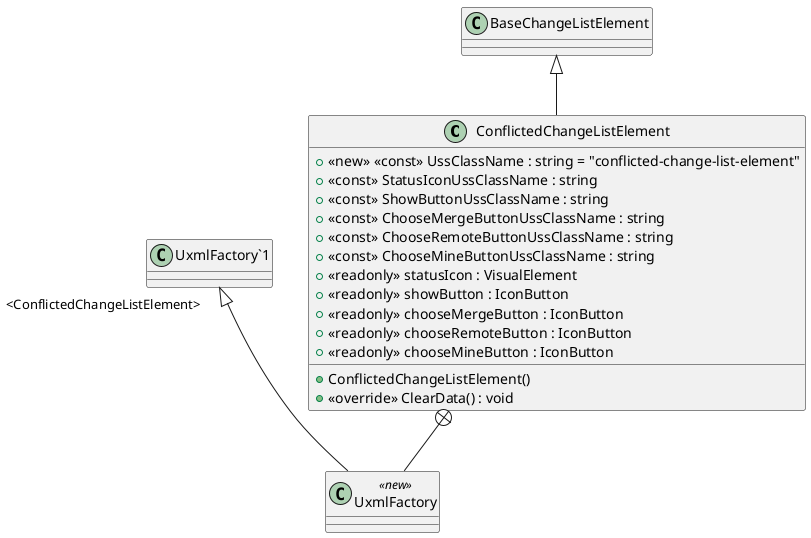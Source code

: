 @startuml
class ConflictedChangeListElement {
    + <<new>> <<const>> UssClassName : string = "conflicted-change-list-element"
    + <<const>> StatusIconUssClassName : string
    + <<const>> ShowButtonUssClassName : string
    + <<const>> ChooseMergeButtonUssClassName : string
    + <<const>> ChooseRemoteButtonUssClassName : string
    + <<const>> ChooseMineButtonUssClassName : string
    + <<readonly>> statusIcon : VisualElement
    + <<readonly>> showButton : IconButton
    + <<readonly>> chooseMergeButton : IconButton
    + <<readonly>> chooseRemoteButton : IconButton
    + <<readonly>> chooseMineButton : IconButton
    + ConflictedChangeListElement()
    + <<override>> ClearData() : void
}
class UxmlFactory <<new>> {
}
BaseChangeListElement <|-- ConflictedChangeListElement
ConflictedChangeListElement +-- UxmlFactory
"UxmlFactory`1" "<ConflictedChangeListElement>" <|-- UxmlFactory
@enduml
